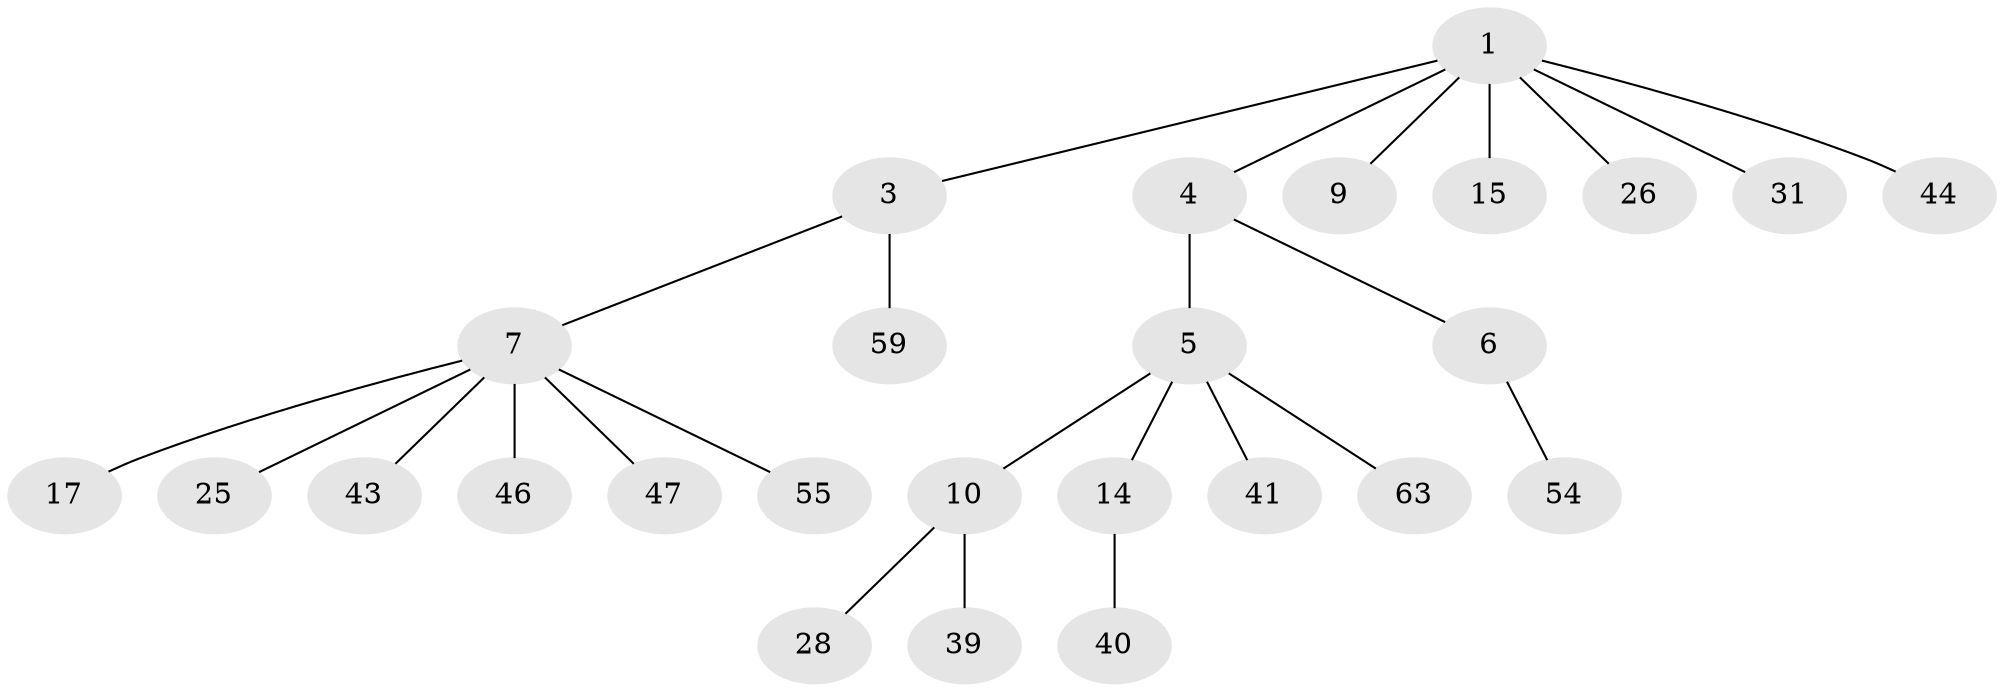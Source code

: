 // original degree distribution, {3: 0.19402985074626866, 6: 0.014925373134328358, 4: 0.04477611940298507, 5: 0.029850746268656716, 1: 0.4626865671641791, 2: 0.2537313432835821}
// Generated by graph-tools (version 1.1) at 2025/19/03/04/25 18:19:22]
// undirected, 26 vertices, 25 edges
graph export_dot {
graph [start="1"]
  node [color=gray90,style=filled];
  1 [super="+2"];
  3 [super="+42"];
  4;
  5;
  6 [super="+21+18+20"];
  7 [super="+38+8"];
  9 [super="+64+19"];
  10 [super="+24+11"];
  14 [super="+33"];
  15 [super="+34"];
  17 [super="+22"];
  25;
  26 [super="+29+48"];
  28 [super="+49"];
  31 [super="+57+32"];
  39;
  40;
  41 [super="+67+56"];
  43;
  44;
  46;
  47 [super="+61"];
  54 [super="+58"];
  55 [super="+60"];
  59;
  63;
  1 -- 3;
  1 -- 4;
  1 -- 9;
  1 -- 26;
  1 -- 44;
  1 -- 31;
  1 -- 15;
  3 -- 7;
  3 -- 59;
  4 -- 5;
  4 -- 6;
  5 -- 10;
  5 -- 14;
  5 -- 41;
  5 -- 63;
  6 -- 54;
  7 -- 46;
  7 -- 17;
  7 -- 55;
  7 -- 25;
  7 -- 43;
  7 -- 47;
  10 -- 39;
  10 -- 28;
  14 -- 40;
}
